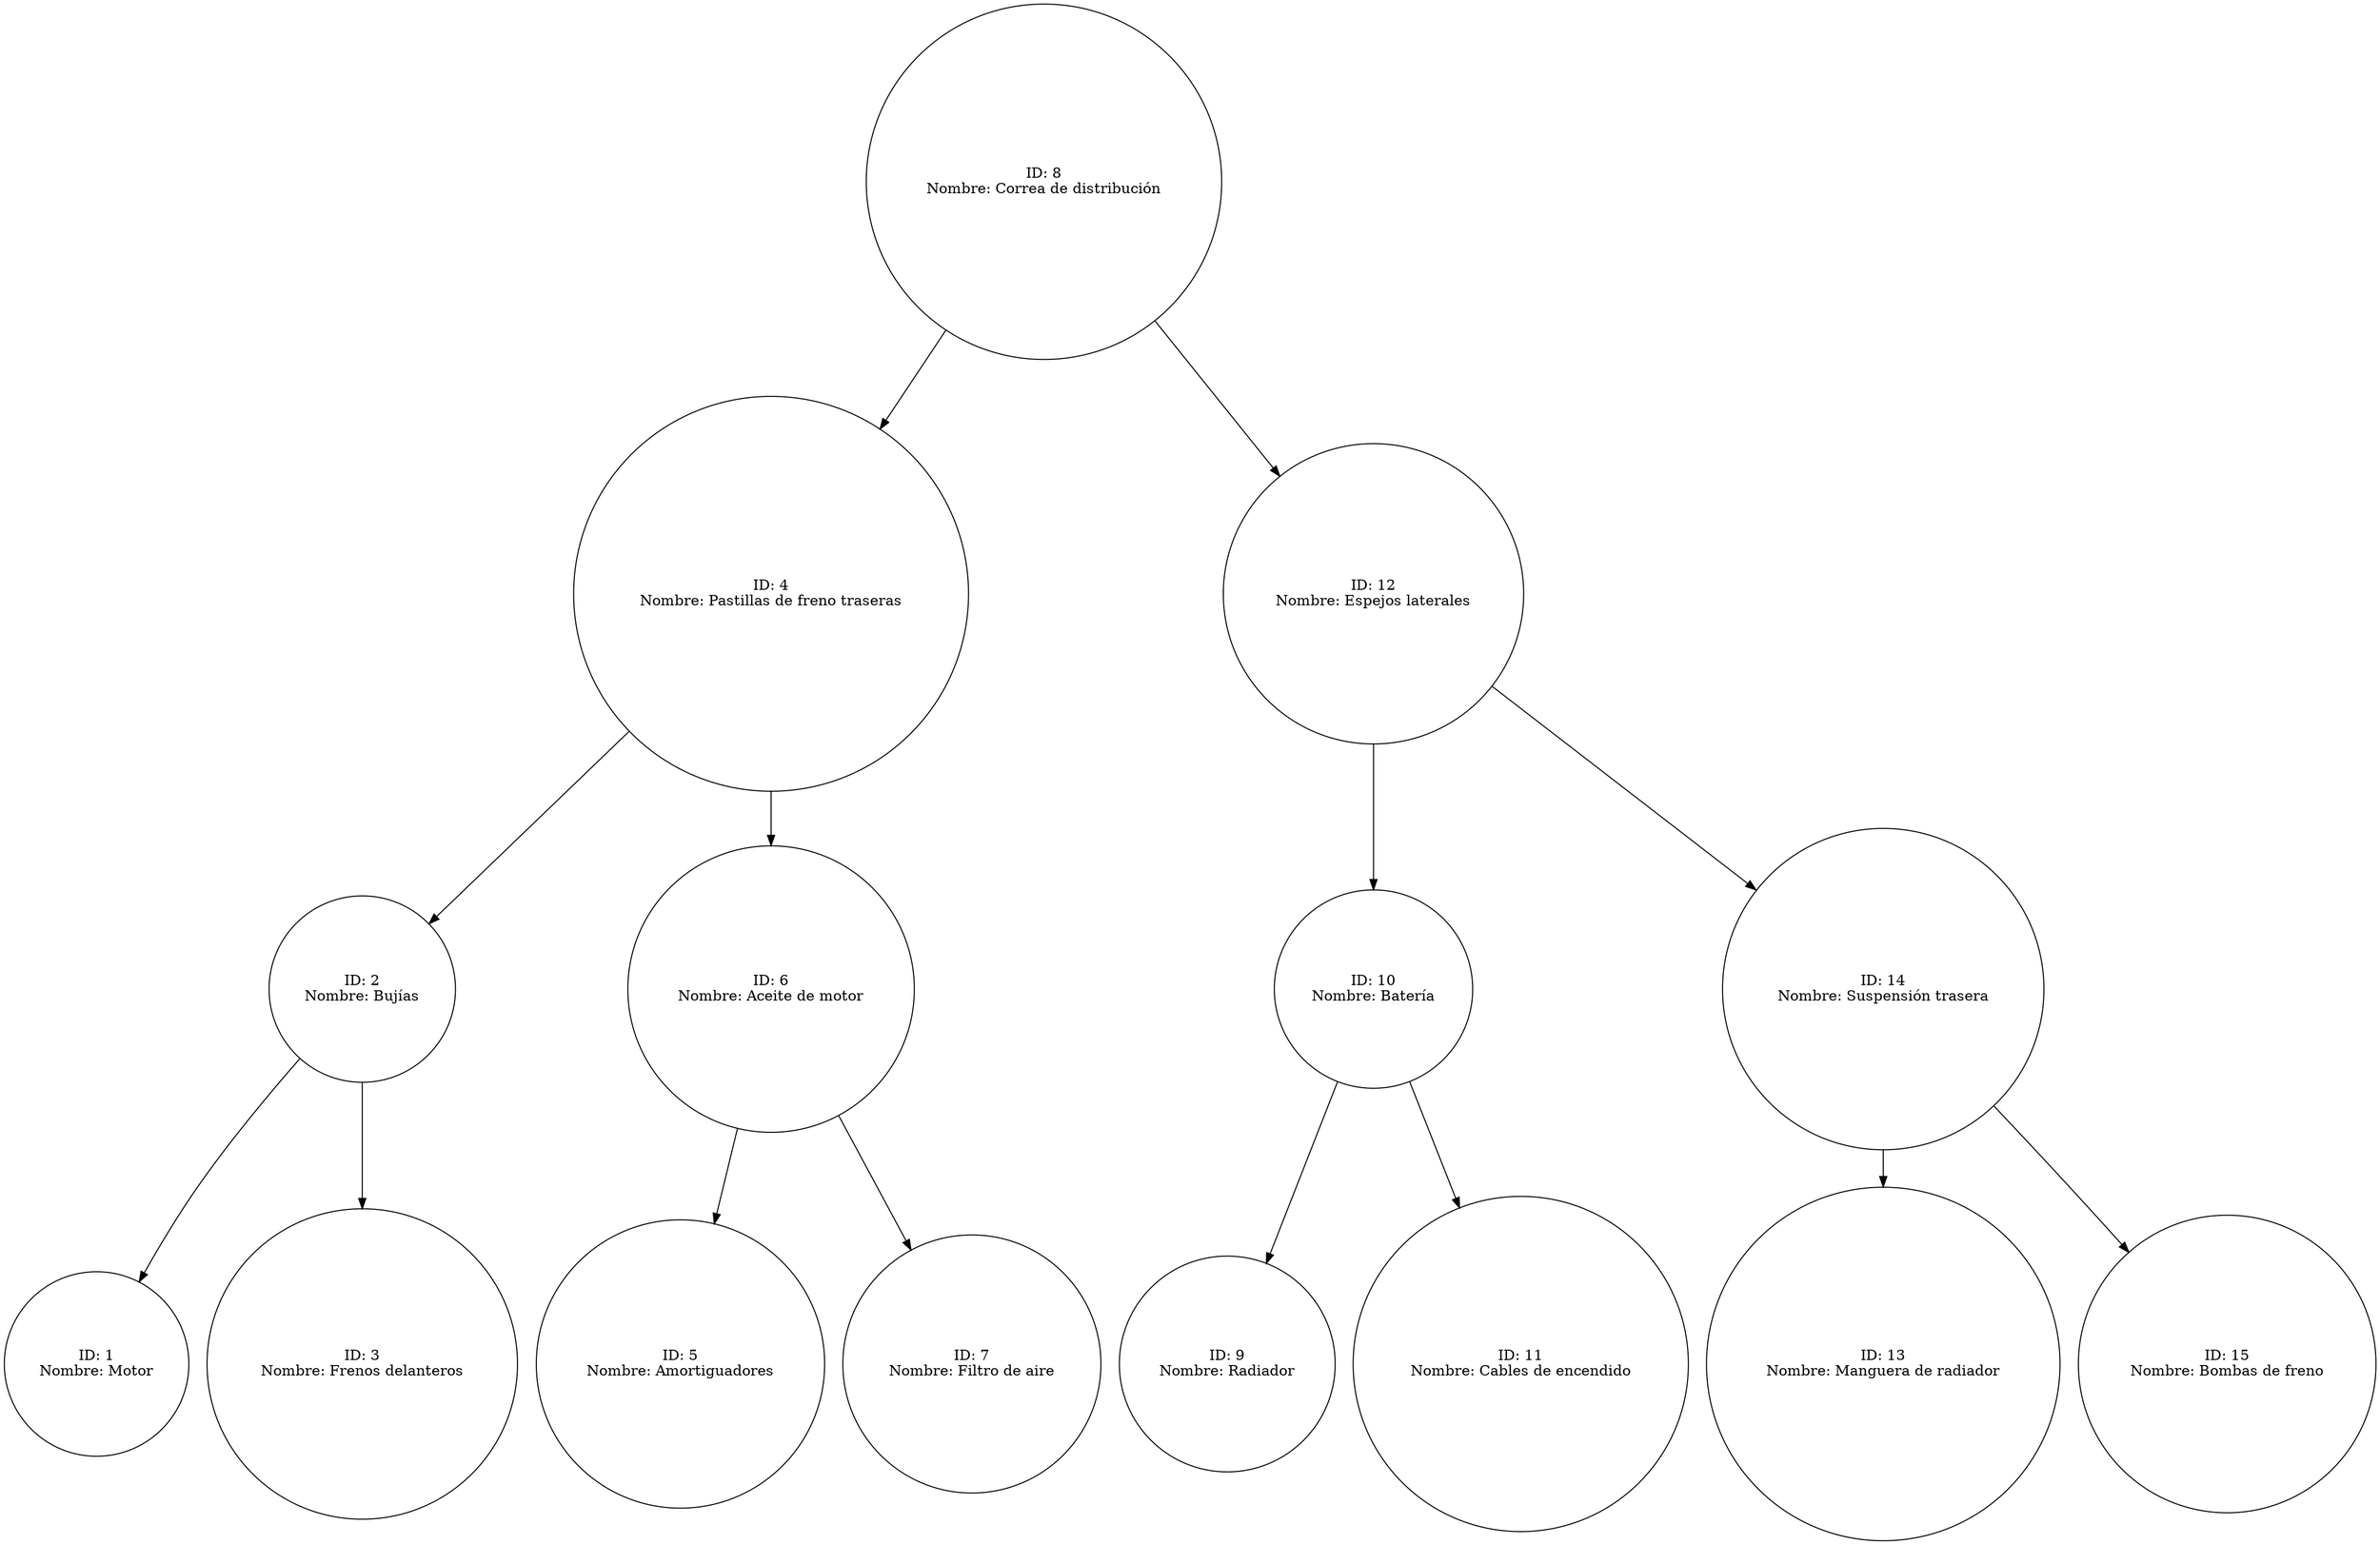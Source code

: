 digraph ArbolAVLRepuestos {
node [shape=circle];
"8" [label="ID: 8\nNombre: Correa de distribución"];
"8" -> "4";
"4" [label="ID: 4\nNombre: Pastillas de freno traseras"];
"4" -> "2";
"2" [label="ID: 2\nNombre: Bujías"];
"2" -> "1";
"1" [label="ID: 1\nNombre: Motor"];
"2" -> "3";
"3" [label="ID: 3\nNombre: Frenos delanteros"];
"4" -> "6";
"6" [label="ID: 6\nNombre: Aceite de motor"];
"6" -> "5";
"5" [label="ID: 5\nNombre: Amortiguadores"];
"6" -> "7";
"7" [label="ID: 7\nNombre: Filtro de aire"];
"8" -> "12";
"12" [label="ID: 12\nNombre: Espejos laterales"];
"12" -> "10";
"10" [label="ID: 10\nNombre: Batería"];
"10" -> "9";
"9" [label="ID: 9\nNombre: Radiador"];
"10" -> "11";
"11" [label="ID: 11\nNombre: Cables de encendido"];
"12" -> "14";
"14" [label="ID: 14\nNombre: Suspensión trasera"];
"14" -> "13";
"13" [label="ID: 13\nNombre: Manguera de radiador"];
"14" -> "15";
"15" [label="ID: 15\nNombre: Bombas de freno"];
}

